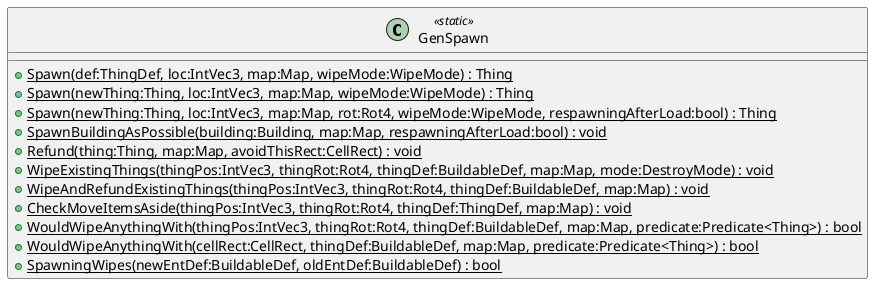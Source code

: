 @startuml
class GenSpawn <<static>> {
    + {static} Spawn(def:ThingDef, loc:IntVec3, map:Map, wipeMode:WipeMode) : Thing
    + {static} Spawn(newThing:Thing, loc:IntVec3, map:Map, wipeMode:WipeMode) : Thing
    + {static} Spawn(newThing:Thing, loc:IntVec3, map:Map, rot:Rot4, wipeMode:WipeMode, respawningAfterLoad:bool) : Thing
    + {static} SpawnBuildingAsPossible(building:Building, map:Map, respawningAfterLoad:bool) : void
    + {static} Refund(thing:Thing, map:Map, avoidThisRect:CellRect) : void
    + {static} WipeExistingThings(thingPos:IntVec3, thingRot:Rot4, thingDef:BuildableDef, map:Map, mode:DestroyMode) : void
    + {static} WipeAndRefundExistingThings(thingPos:IntVec3, thingRot:Rot4, thingDef:BuildableDef, map:Map) : void
    + {static} CheckMoveItemsAside(thingPos:IntVec3, thingRot:Rot4, thingDef:ThingDef, map:Map) : void
    + {static} WouldWipeAnythingWith(thingPos:IntVec3, thingRot:Rot4, thingDef:BuildableDef, map:Map, predicate:Predicate<Thing>) : bool
    + {static} WouldWipeAnythingWith(cellRect:CellRect, thingDef:BuildableDef, map:Map, predicate:Predicate<Thing>) : bool
    + {static} SpawningWipes(newEntDef:BuildableDef, oldEntDef:BuildableDef) : bool
}
@enduml
